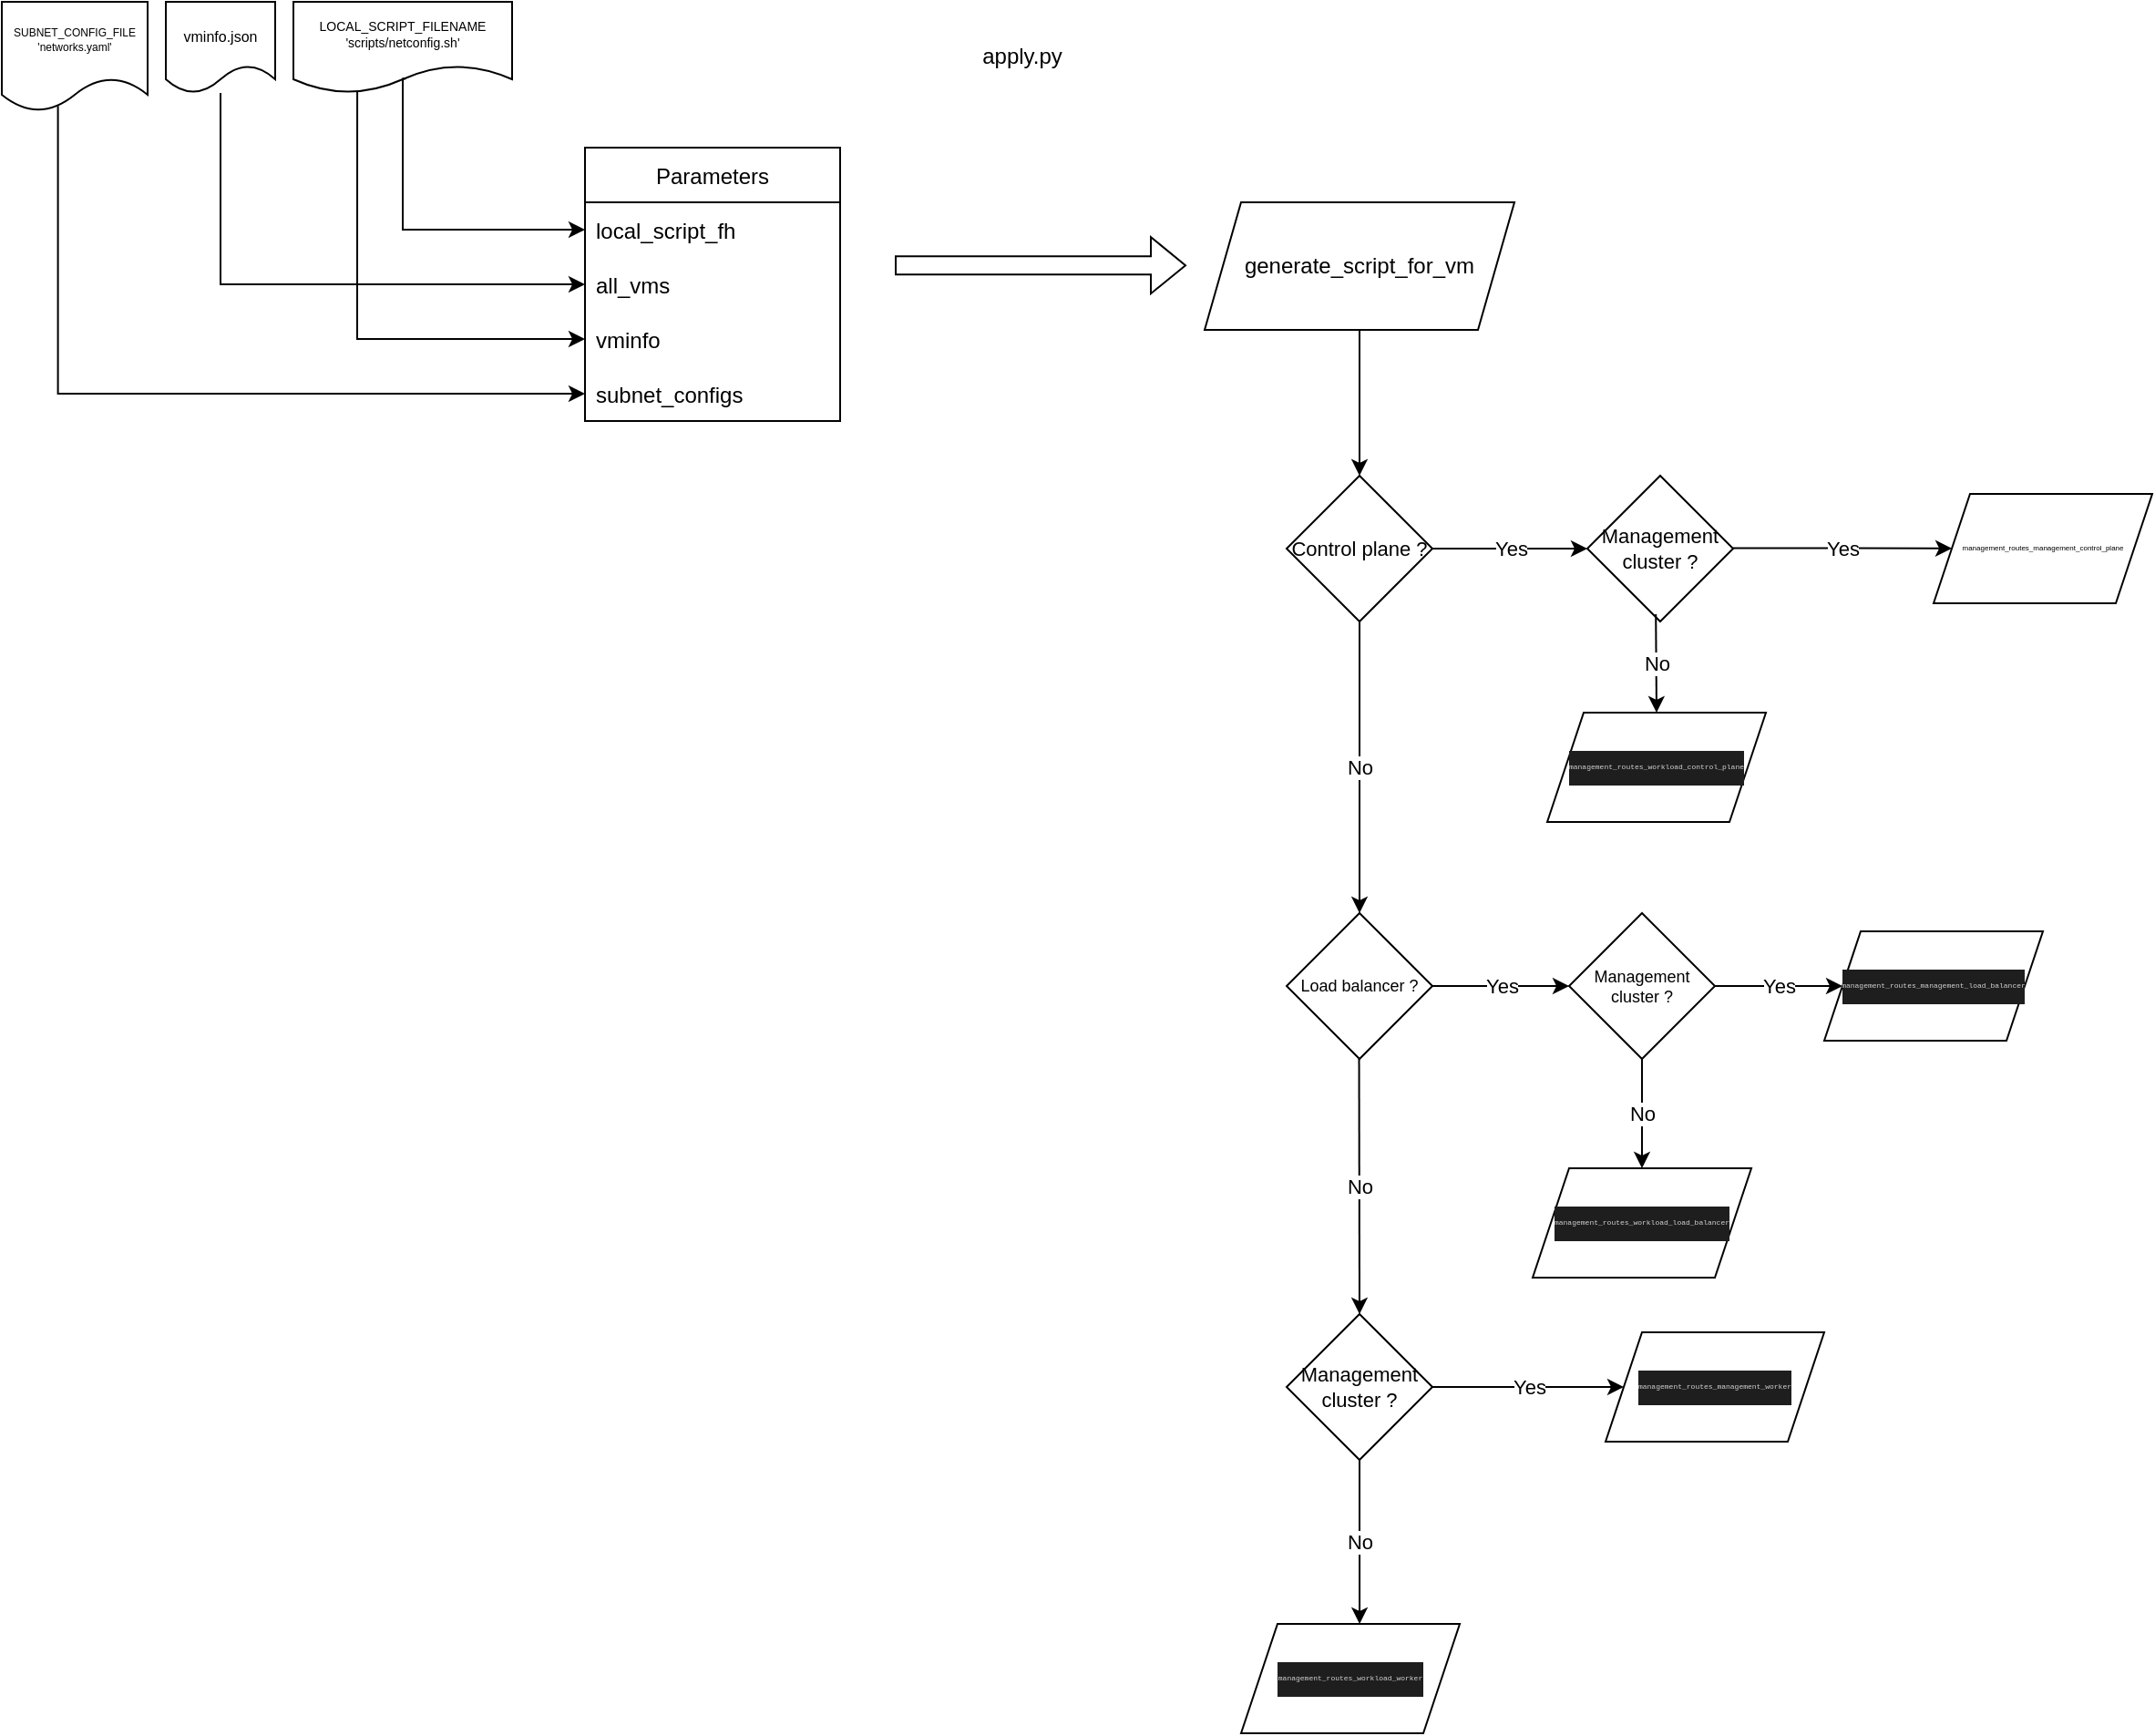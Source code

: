 <mxfile version="20.3.0" type="github">
  <diagram name="Page-1" id="8ce9d11a-91a2-4d17-14d8-a56ed91bf033">
    <mxGraphModel dx="813" dy="430" grid="1" gridSize="10" guides="1" tooltips="1" connect="1" arrows="1" fold="1" page="1" pageScale="1" pageWidth="1600" pageHeight="1200" background="none" math="0" shadow="0">
      <root>
        <mxCell id="0" />
        <mxCell id="1" parent="0" />
        <mxCell id="hAXQzyxzrUF089T4oHqe-1" value="&lt;div&gt;apply.py&lt;/div&gt;" style="text;html=1;strokeColor=none;fillColor=none;align=center;verticalAlign=middle;whiteSpace=wrap;rounded=0;" parent="1" vertex="1">
          <mxGeometry x="530" y="20" width="60" height="40" as="geometry" />
        </mxCell>
        <mxCell id="hAXQzyxzrUF089T4oHqe-2" value="generate_script_for_vm" style="shape=parallelogram;perimeter=parallelogramPerimeter;whiteSpace=wrap;html=1;fixedSize=1;" parent="1" vertex="1">
          <mxGeometry x="660" y="120" width="170" height="70" as="geometry" />
        </mxCell>
        <mxCell id="hAXQzyxzrUF089T4oHqe-3" value="Parameters" style="swimlane;fontStyle=0;childLayout=stackLayout;horizontal=1;startSize=30;horizontalStack=0;resizeParent=1;resizeParentMax=0;resizeLast=0;collapsible=1;marginBottom=0;" parent="1" vertex="1">
          <mxGeometry x="320" y="90" width="140" height="150" as="geometry" />
        </mxCell>
        <mxCell id="hAXQzyxzrUF089T4oHqe-4" value="local_script_fh" style="text;strokeColor=none;fillColor=none;align=left;verticalAlign=middle;spacingLeft=4;spacingRight=4;overflow=hidden;points=[[0,0.5],[1,0.5]];portConstraint=eastwest;rotatable=0;" parent="hAXQzyxzrUF089T4oHqe-3" vertex="1">
          <mxGeometry y="30" width="140" height="30" as="geometry" />
        </mxCell>
        <mxCell id="hAXQzyxzrUF089T4oHqe-5" value="all_vms" style="text;strokeColor=none;fillColor=none;align=left;verticalAlign=middle;spacingLeft=4;spacingRight=4;overflow=hidden;points=[[0,0.5],[1,0.5]];portConstraint=eastwest;rotatable=0;" parent="hAXQzyxzrUF089T4oHqe-3" vertex="1">
          <mxGeometry y="60" width="140" height="30" as="geometry" />
        </mxCell>
        <mxCell id="hAXQzyxzrUF089T4oHqe-6" value="vminfo" style="text;strokeColor=none;fillColor=none;align=left;verticalAlign=middle;spacingLeft=4;spacingRight=4;overflow=hidden;points=[[0,0.5],[1,0.5]];portConstraint=eastwest;rotatable=0;" parent="hAXQzyxzrUF089T4oHqe-3" vertex="1">
          <mxGeometry y="90" width="140" height="30" as="geometry" />
        </mxCell>
        <mxCell id="hAXQzyxzrUF089T4oHqe-7" value="subnet_configs" style="text;strokeColor=none;fillColor=none;align=left;verticalAlign=middle;spacingLeft=4;spacingRight=4;overflow=hidden;points=[[0,0.5],[1,0.5]];portConstraint=eastwest;rotatable=0;" parent="hAXQzyxzrUF089T4oHqe-3" vertex="1">
          <mxGeometry y="120" width="140" height="30" as="geometry" />
        </mxCell>
        <mxCell id="hAXQzyxzrUF089T4oHqe-8" value="" style="shape=flexArrow;endArrow=classic;html=1;rounded=0;" parent="1" edge="1">
          <mxGeometry width="50" height="50" relative="1" as="geometry">
            <mxPoint x="490" y="154.58" as="sourcePoint" />
            <mxPoint x="650" y="154.58" as="targetPoint" />
          </mxGeometry>
        </mxCell>
        <mxCell id="hAXQzyxzrUF089T4oHqe-9" value="&lt;font style=&quot;font-size: 8px;&quot;&gt;vminfo.json&lt;/font&gt;" style="shape=document;whiteSpace=wrap;html=1;boundedLbl=1;" parent="1" vertex="1">
          <mxGeometry x="90" y="10" width="60" height="50" as="geometry" />
        </mxCell>
        <mxCell id="hAXQzyxzrUF089T4oHqe-10" value="" style="edgeStyle=segmentEdgeStyle;endArrow=classic;html=1;rounded=0;entryX=0;entryY=0.5;entryDx=0;entryDy=0;" parent="1" source="hAXQzyxzrUF089T4oHqe-9" target="hAXQzyxzrUF089T4oHqe-5" edge="1">
          <mxGeometry width="50" height="50" relative="1" as="geometry">
            <mxPoint x="120" y="210" as="sourcePoint" />
            <mxPoint x="170" y="160" as="targetPoint" />
            <Array as="points">
              <mxPoint x="120" y="165" />
            </Array>
          </mxGeometry>
        </mxCell>
        <mxCell id="hAXQzyxzrUF089T4oHqe-11" value="&lt;div style=&quot;font-size: 7px;&quot;&gt;&lt;font style=&quot;font-size: 7px;&quot;&gt;LOCAL_SCRIPT_FILENAME&lt;/font&gt;&lt;/div&gt;&lt;div style=&quot;font-size: 7px;&quot;&gt;&lt;font style=&quot;font-size: 7px;&quot;&gt;&#39;scripts/netconfig.sh&#39;&lt;br style=&quot;font-size: 7px;&quot;&gt;&lt;/font&gt;&lt;/div&gt;" style="shape=document;whiteSpace=wrap;html=1;boundedLbl=1;fontSize=7;" parent="1" vertex="1">
          <mxGeometry x="160" y="10" width="120" height="50" as="geometry" />
        </mxCell>
        <mxCell id="hAXQzyxzrUF089T4oHqe-12" value="" style="edgeStyle=segmentEdgeStyle;endArrow=classic;html=1;rounded=0;fontSize=7;exitX=0.514;exitY=0.843;exitDx=0;exitDy=0;exitPerimeter=0;" parent="1" source="hAXQzyxzrUF089T4oHqe-11" target="hAXQzyxzrUF089T4oHqe-4" edge="1">
          <mxGeometry width="50" height="50" relative="1" as="geometry">
            <mxPoint x="100" y="120" as="sourcePoint" />
            <mxPoint x="150" y="70" as="targetPoint" />
            <Array as="points">
              <mxPoint x="220" y="52" />
              <mxPoint x="220" y="135" />
            </Array>
          </mxGeometry>
        </mxCell>
        <mxCell id="hAXQzyxzrUF089T4oHqe-13" value="&lt;div style=&quot;font-size: 6px;&quot;&gt;SUBNET_CONFIG_FILE&lt;/div&gt;&lt;div style=&quot;font-size: 6px;&quot;&gt;&#39;networks.yaml&#39;&lt;br style=&quot;font-size: 6px;&quot;&gt;&lt;/div&gt;" style="shape=document;whiteSpace=wrap;html=1;boundedLbl=1;fontSize=6;" parent="1" vertex="1">
          <mxGeometry y="10" width="80" height="60" as="geometry" />
        </mxCell>
        <mxCell id="hAXQzyxzrUF089T4oHqe-14" value="" style="edgeStyle=segmentEdgeStyle;endArrow=classic;html=1;rounded=0;fontSize=6;entryX=0;entryY=0.5;entryDx=0;entryDy=0;exitX=0.385;exitY=0.953;exitDx=0;exitDy=0;exitPerimeter=0;" parent="1" source="hAXQzyxzrUF089T4oHqe-13" target="hAXQzyxzrUF089T4oHqe-7" edge="1">
          <mxGeometry width="50" height="50" relative="1" as="geometry">
            <mxPoint x="20" y="190" as="sourcePoint" />
            <mxPoint x="90" y="200" as="targetPoint" />
            <Array as="points">
              <mxPoint x="31" y="225" />
            </Array>
          </mxGeometry>
        </mxCell>
        <mxCell id="hAXQzyxzrUF089T4oHqe-15" value="" style="edgeStyle=segmentEdgeStyle;endArrow=classic;html=1;rounded=0;fontSize=6;entryX=0;entryY=0.5;entryDx=0;entryDy=0;exitX=0.292;exitY=0.977;exitDx=0;exitDy=0;exitPerimeter=0;" parent="1" source="hAXQzyxzrUF089T4oHqe-11" target="hAXQzyxzrUF089T4oHqe-6" edge="1">
          <mxGeometry width="50" height="50" relative="1" as="geometry">
            <mxPoint x="540" y="80" as="sourcePoint" />
            <mxPoint x="590" y="30" as="targetPoint" />
            <Array as="points">
              <mxPoint x="195" y="195" />
            </Array>
          </mxGeometry>
        </mxCell>
        <mxCell id="RLIjX63U4zsqEhvsMtiA-1" value="Control plane ?" style="rhombus;whiteSpace=wrap;html=1;fontSize=11;" parent="1" vertex="1">
          <mxGeometry x="705" y="270" width="80" height="80" as="geometry" />
        </mxCell>
        <mxCell id="RLIjX63U4zsqEhvsMtiA-2" value="" style="endArrow=classic;html=1;rounded=0;fontSize=11;" parent="1" source="hAXQzyxzrUF089T4oHqe-2" target="RLIjX63U4zsqEhvsMtiA-1" edge="1">
          <mxGeometry width="50" height="50" relative="1" as="geometry">
            <mxPoint x="540" y="460" as="sourcePoint" />
            <mxPoint x="590" y="410" as="targetPoint" />
          </mxGeometry>
        </mxCell>
        <mxCell id="RLIjX63U4zsqEhvsMtiA-3" value="Management cluster ?" style="rhombus;whiteSpace=wrap;html=1;fontSize=11;" parent="1" vertex="1">
          <mxGeometry x="870" y="270" width="80" height="80" as="geometry" />
        </mxCell>
        <mxCell id="RLIjX63U4zsqEhvsMtiA-4" value="" style="endArrow=classic;html=1;rounded=0;fontSize=11;entryX=0;entryY=0.5;entryDx=0;entryDy=0;exitX=1;exitY=0.5;exitDx=0;exitDy=0;" parent="1" source="RLIjX63U4zsqEhvsMtiA-1" target="RLIjX63U4zsqEhvsMtiA-3" edge="1">
          <mxGeometry relative="1" as="geometry">
            <mxPoint x="520" y="430" as="sourcePoint" />
            <mxPoint x="620" y="430" as="targetPoint" />
            <Array as="points">
              <mxPoint x="830" y="310" />
            </Array>
          </mxGeometry>
        </mxCell>
        <mxCell id="RLIjX63U4zsqEhvsMtiA-5" value="Yes" style="edgeLabel;resizable=0;html=1;align=center;verticalAlign=middle;fontSize=11;" parent="RLIjX63U4zsqEhvsMtiA-4" connectable="0" vertex="1">
          <mxGeometry relative="1" as="geometry" />
        </mxCell>
        <mxCell id="RLIjX63U4zsqEhvsMtiA-6" value="" style="endArrow=classic;html=1;rounded=0;fontSize=11;exitX=1;exitY=0.5;exitDx=0;exitDy=0;" parent="1" target="RLIjX63U4zsqEhvsMtiA-8" edge="1">
          <mxGeometry relative="1" as="geometry">
            <mxPoint x="950" y="309.76" as="sourcePoint" />
            <mxPoint x="1035" y="309.76" as="targetPoint" />
            <Array as="points">
              <mxPoint x="995" y="309.76" />
            </Array>
          </mxGeometry>
        </mxCell>
        <mxCell id="RLIjX63U4zsqEhvsMtiA-7" value="Yes" style="edgeLabel;resizable=0;html=1;align=center;verticalAlign=middle;fontSize=11;" parent="RLIjX63U4zsqEhvsMtiA-6" connectable="0" vertex="1">
          <mxGeometry relative="1" as="geometry" />
        </mxCell>
        <mxCell id="RLIjX63U4zsqEhvsMtiA-8" value="management_routes_management_control_plane" style="shape=parallelogram;perimeter=parallelogramPerimeter;whiteSpace=wrap;html=1;fixedSize=1;fontSize=4;" parent="1" vertex="1">
          <mxGeometry x="1060" y="280" width="120" height="60" as="geometry" />
        </mxCell>
        <mxCell id="RLIjX63U4zsqEhvsMtiA-9" value="Load balancer ?" style="rhombus;whiteSpace=wrap;html=1;fontSize=9;" parent="1" vertex="1">
          <mxGeometry x="705" y="510" width="80" height="80" as="geometry" />
        </mxCell>
        <mxCell id="RLIjX63U4zsqEhvsMtiA-10" value="" style="endArrow=classic;html=1;rounded=0;fontSize=11;entryX=0.5;entryY=0;entryDx=0;entryDy=0;exitX=0.5;exitY=1;exitDx=0;exitDy=0;" parent="1" source="RLIjX63U4zsqEhvsMtiA-1" target="RLIjX63U4zsqEhvsMtiA-9" edge="1">
          <mxGeometry relative="1" as="geometry">
            <mxPoint x="785" y="370" as="sourcePoint" />
            <mxPoint x="870" y="370" as="targetPoint" />
            <Array as="points" />
          </mxGeometry>
        </mxCell>
        <mxCell id="RLIjX63U4zsqEhvsMtiA-11" value="&lt;div&gt;No&lt;/div&gt;" style="edgeLabel;resizable=0;html=1;align=center;verticalAlign=middle;fontSize=11;" parent="RLIjX63U4zsqEhvsMtiA-10" connectable="0" vertex="1">
          <mxGeometry relative="1" as="geometry" />
        </mxCell>
        <mxCell id="RLIjX63U4zsqEhvsMtiA-12" value="&lt;div style=&quot;color: rgb(212, 212, 212); background-color: rgb(30, 30, 30); font-family: Consolas, &amp;quot;Courier New&amp;quot;, monospace; font-weight: normal; font-size: 4px; line-height: 19px;&quot;&gt;&lt;div style=&quot;font-size: 4px;&quot;&gt;&lt;span style=&quot;color: rgb(212, 212, 212); font-size: 4px;&quot;&gt;management_routes_management_load_balancer&lt;/span&gt;&lt;/div&gt;&lt;/div&gt;" style="shape=parallelogram;perimeter=parallelogramPerimeter;whiteSpace=wrap;html=1;fixedSize=1;fontSize=4;" parent="1" vertex="1">
          <mxGeometry x="1000" y="520" width="120" height="60" as="geometry" />
        </mxCell>
        <mxCell id="RLIjX63U4zsqEhvsMtiA-13" value="" style="endArrow=classic;html=1;rounded=0;fontSize=11;entryX=0;entryY=0.5;entryDx=0;entryDy=0;exitX=1;exitY=0.5;exitDx=0;exitDy=0;" parent="1" target="18CcLGCfpTQbdbMOOTQu-3" edge="1">
          <mxGeometry relative="1" as="geometry">
            <mxPoint x="785" y="550" as="sourcePoint" />
            <mxPoint x="842" y="600" as="targetPoint" />
            <Array as="points" />
          </mxGeometry>
        </mxCell>
        <mxCell id="RLIjX63U4zsqEhvsMtiA-14" value="Yes" style="edgeLabel;resizable=0;html=1;align=center;verticalAlign=middle;fontSize=11;" parent="RLIjX63U4zsqEhvsMtiA-13" connectable="0" vertex="1">
          <mxGeometry relative="1" as="geometry" />
        </mxCell>
        <mxCell id="RLIjX63U4zsqEhvsMtiA-15" value="" style="endArrow=classic;html=1;rounded=0;fontSize=11;entryX=0.5;entryY=0;entryDx=0;entryDy=0;exitX=0.5;exitY=1;exitDx=0;exitDy=0;" parent="1" target="RLIjX63U4zsqEhvsMtiA-17" edge="1">
          <mxGeometry relative="1" as="geometry">
            <mxPoint x="744.76" y="590" as="sourcePoint" />
            <mxPoint x="744.76" y="640" as="targetPoint" />
            <Array as="points" />
          </mxGeometry>
        </mxCell>
        <mxCell id="RLIjX63U4zsqEhvsMtiA-16" value="&lt;div&gt;No&lt;/div&gt;" style="edgeLabel;resizable=0;html=1;align=center;verticalAlign=middle;fontSize=11;" parent="RLIjX63U4zsqEhvsMtiA-15" connectable="0" vertex="1">
          <mxGeometry relative="1" as="geometry" />
        </mxCell>
        <mxCell id="RLIjX63U4zsqEhvsMtiA-17" value="Management cluster ?" style="rhombus;whiteSpace=wrap;html=1;fontSize=11;" parent="1" vertex="1">
          <mxGeometry x="705" y="730" width="80" height="80" as="geometry" />
        </mxCell>
        <mxCell id="RLIjX63U4zsqEhvsMtiA-18" value="" style="endArrow=classic;html=1;rounded=0;fontSize=11;exitX=1;exitY=0.5;exitDx=0;exitDy=0;entryX=0;entryY=0.5;entryDx=0;entryDy=0;" parent="1" edge="1" target="18CcLGCfpTQbdbMOOTQu-13" source="RLIjX63U4zsqEhvsMtiA-17">
          <mxGeometry relative="1" as="geometry">
            <mxPoint x="785" y="689.76" as="sourcePoint" />
            <mxPoint x="880" y="770" as="targetPoint" />
            <Array as="points" />
          </mxGeometry>
        </mxCell>
        <mxCell id="RLIjX63U4zsqEhvsMtiA-19" value="Yes" style="edgeLabel;resizable=0;html=1;align=center;verticalAlign=middle;fontSize=11;" parent="RLIjX63U4zsqEhvsMtiA-18" connectable="0" vertex="1">
          <mxGeometry relative="1" as="geometry" />
        </mxCell>
        <mxCell id="18CcLGCfpTQbdbMOOTQu-1" value="&lt;div style=&quot;color: rgb(212, 212, 212); background-color: rgb(30, 30, 30); font-family: Consolas, &amp;quot;Courier New&amp;quot;, monospace; font-weight: normal; font-size: 4px; line-height: 19px;&quot;&gt;&lt;div style=&quot;font-size: 4px;&quot;&gt;&lt;span style=&quot;color: rgb(212, 212, 212); font-size: 4px;&quot;&gt;management_routes_workload_control_plane&lt;/span&gt;&lt;/div&gt;&lt;/div&gt;" style="shape=parallelogram;perimeter=parallelogramPerimeter;whiteSpace=wrap;html=1;fixedSize=1;fontSize=4;" vertex="1" parent="1">
          <mxGeometry x="848" y="400" width="120" height="60" as="geometry" />
        </mxCell>
        <mxCell id="18CcLGCfpTQbdbMOOTQu-3" value="Management cluster ?" style="rhombus;whiteSpace=wrap;html=1;fontSize=9;" vertex="1" parent="1">
          <mxGeometry x="860" y="510" width="80" height="80" as="geometry" />
        </mxCell>
        <mxCell id="18CcLGCfpTQbdbMOOTQu-4" value="" style="endArrow=classic;html=1;rounded=0;fontSize=11;entryX=0;entryY=0.5;entryDx=0;entryDy=0;exitX=1;exitY=0.5;exitDx=0;exitDy=0;" edge="1" parent="1" source="18CcLGCfpTQbdbMOOTQu-3" target="RLIjX63U4zsqEhvsMtiA-12">
          <mxGeometry relative="1" as="geometry">
            <mxPoint x="940" y="509" as="sourcePoint" />
            <mxPoint x="1015" y="509" as="targetPoint" />
            <Array as="points" />
          </mxGeometry>
        </mxCell>
        <mxCell id="18CcLGCfpTQbdbMOOTQu-5" value="Yes" style="edgeLabel;resizable=0;html=1;align=center;verticalAlign=middle;fontSize=11;" connectable="0" vertex="1" parent="18CcLGCfpTQbdbMOOTQu-4">
          <mxGeometry relative="1" as="geometry" />
        </mxCell>
        <mxCell id="18CcLGCfpTQbdbMOOTQu-6" value="&lt;div style=&quot;color: rgb(212, 212, 212); background-color: rgb(30, 30, 30); font-family: Consolas, &amp;quot;Courier New&amp;quot;, monospace; font-weight: normal; font-size: 4px; line-height: 19px;&quot;&gt;&lt;div style=&quot;font-size: 4px;&quot;&gt;&lt;span style=&quot;color: rgb(212, 212, 212); font-size: 4px;&quot;&gt;management_routes_workload_load_balancer&lt;/span&gt;&lt;/div&gt;&lt;/div&gt;" style="shape=parallelogram;perimeter=parallelogramPerimeter;whiteSpace=wrap;html=1;fixedSize=1;fontSize=4;" vertex="1" parent="1">
          <mxGeometry x="840" y="650" width="120" height="60" as="geometry" />
        </mxCell>
        <mxCell id="18CcLGCfpTQbdbMOOTQu-7" value="" style="endArrow=classic;html=1;rounded=0;fontSize=11;entryX=0.5;entryY=0;entryDx=0;entryDy=0;exitX=0.5;exitY=1;exitDx=0;exitDy=0;" edge="1" parent="1" source="18CcLGCfpTQbdbMOOTQu-3" target="18CcLGCfpTQbdbMOOTQu-6">
          <mxGeometry relative="1" as="geometry">
            <mxPoint x="950" y="599" as="sourcePoint" />
            <mxPoint x="1020" y="599" as="targetPoint" />
            <Array as="points" />
          </mxGeometry>
        </mxCell>
        <mxCell id="18CcLGCfpTQbdbMOOTQu-8" value="No" style="edgeLabel;resizable=0;html=1;align=center;verticalAlign=middle;fontSize=11;" connectable="0" vertex="1" parent="18CcLGCfpTQbdbMOOTQu-7">
          <mxGeometry relative="1" as="geometry" />
        </mxCell>
        <mxCell id="18CcLGCfpTQbdbMOOTQu-9" value="" style="endArrow=classic;html=1;rounded=0;fontSize=11;entryX=0.5;entryY=0;entryDx=0;entryDy=0;exitX=0.47;exitY=0.95;exitDx=0;exitDy=0;exitPerimeter=0;" edge="1" parent="1" source="RLIjX63U4zsqEhvsMtiA-3" target="18CcLGCfpTQbdbMOOTQu-1">
          <mxGeometry relative="1" as="geometry">
            <mxPoint x="940" y="490" as="sourcePoint" />
            <mxPoint x="950" y="540" as="targetPoint" />
            <Array as="points" />
          </mxGeometry>
        </mxCell>
        <mxCell id="18CcLGCfpTQbdbMOOTQu-10" value="No" style="edgeLabel;resizable=0;html=1;align=center;verticalAlign=middle;fontSize=11;" connectable="0" vertex="1" parent="18CcLGCfpTQbdbMOOTQu-9">
          <mxGeometry relative="1" as="geometry" />
        </mxCell>
        <mxCell id="18CcLGCfpTQbdbMOOTQu-11" value="" style="endArrow=classic;html=1;rounded=0;fontSize=11;exitX=0.5;exitY=1;exitDx=0;exitDy=0;entryX=0.542;entryY=0;entryDx=0;entryDy=0;entryPerimeter=0;" edge="1" parent="1" source="RLIjX63U4zsqEhvsMtiA-17" target="18CcLGCfpTQbdbMOOTQu-14">
          <mxGeometry relative="1" as="geometry">
            <mxPoint x="800" y="790" as="sourcePoint" />
            <mxPoint x="745" y="880" as="targetPoint" />
            <Array as="points" />
          </mxGeometry>
        </mxCell>
        <mxCell id="18CcLGCfpTQbdbMOOTQu-12" value="&lt;div&gt;No&lt;/div&gt;" style="edgeLabel;resizable=0;html=1;align=center;verticalAlign=middle;fontSize=11;" connectable="0" vertex="1" parent="18CcLGCfpTQbdbMOOTQu-11">
          <mxGeometry relative="1" as="geometry" />
        </mxCell>
        <mxCell id="18CcLGCfpTQbdbMOOTQu-13" value="&lt;div style=&quot;color: rgb(212, 212, 212); background-color: rgb(30, 30, 30); font-family: Consolas, &amp;quot;Courier New&amp;quot;, monospace; font-weight: normal; font-size: 4px; line-height: 19px;&quot;&gt;&lt;div style=&quot;font-size: 4px;&quot;&gt;&lt;span style=&quot;color: rgb(212, 212, 212); font-size: 4px;&quot;&gt;management_routes_management_worker&lt;/span&gt;&lt;/div&gt;&lt;/div&gt;" style="shape=parallelogram;perimeter=parallelogramPerimeter;whiteSpace=wrap;html=1;fixedSize=1;fontSize=4;" vertex="1" parent="1">
          <mxGeometry x="880" y="740" width="120" height="60" as="geometry" />
        </mxCell>
        <mxCell id="18CcLGCfpTQbdbMOOTQu-14" value="&lt;div style=&quot;color: rgb(212, 212, 212); background-color: rgb(30, 30, 30); font-family: Consolas, &amp;quot;Courier New&amp;quot;, monospace; font-weight: normal; font-size: 4px; line-height: 19px;&quot;&gt;&lt;div style=&quot;font-size: 4px;&quot;&gt;&lt;span style=&quot;color: rgb(212, 212, 212); font-size: 4px;&quot;&gt;management_routes_workload_worker&lt;/span&gt;&lt;/div&gt;&lt;/div&gt;" style="shape=parallelogram;perimeter=parallelogramPerimeter;whiteSpace=wrap;html=1;fixedSize=1;fontSize=4;" vertex="1" parent="1">
          <mxGeometry x="680" y="900" width="120" height="60" as="geometry" />
        </mxCell>
      </root>
    </mxGraphModel>
  </diagram>
</mxfile>
